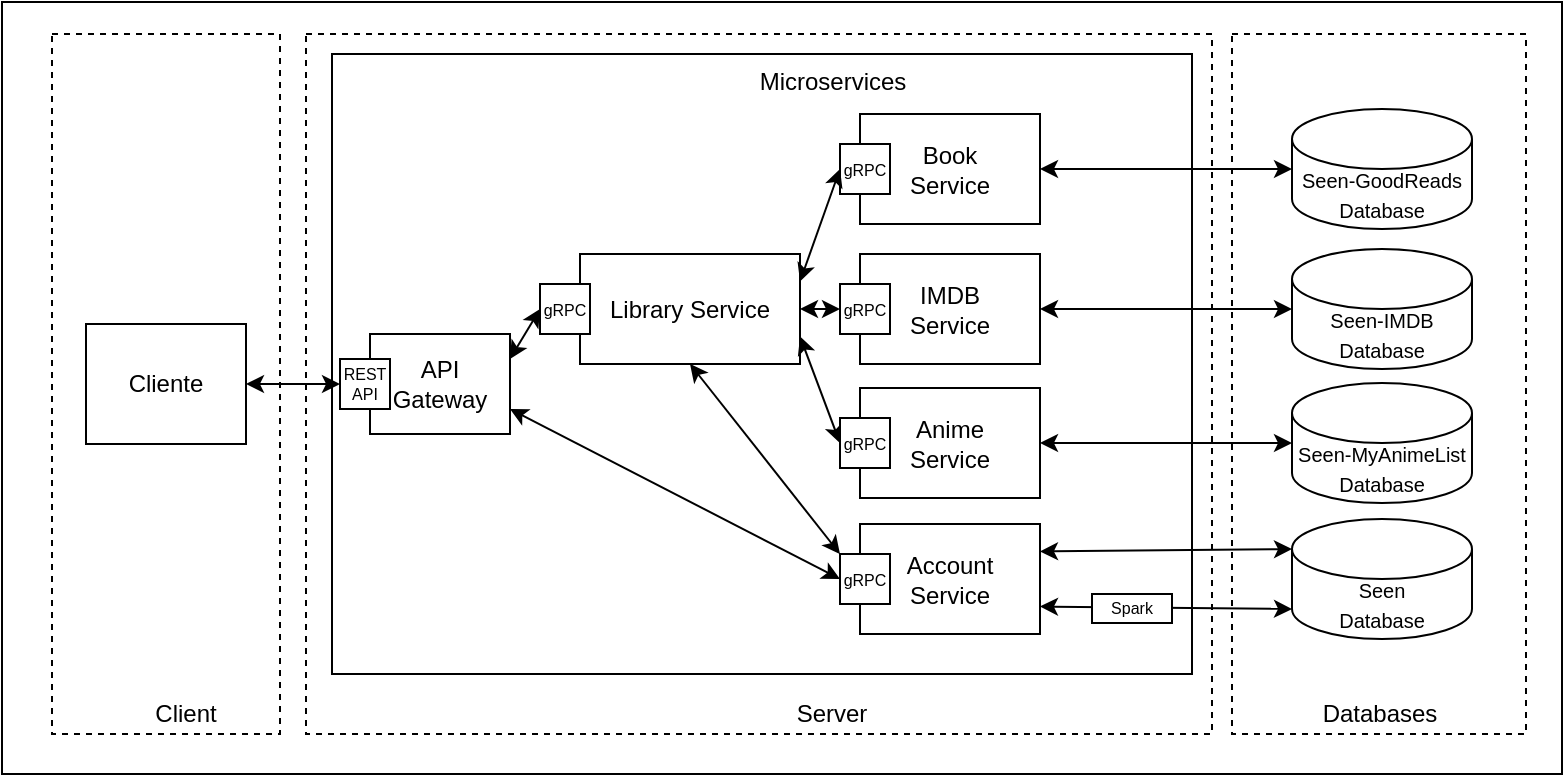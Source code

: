 <mxfile>
    <diagram id="pzcaLb88da6VexAs1_aC" name="Architectural Design">
        <mxGraphModel dx="877" dy="-419" grid="1" gridSize="10" guides="1" tooltips="1" connect="1" arrows="1" fold="1" page="1" pageScale="1" pageWidth="827" pageHeight="1169" math="0" shadow="0">
            <root>
                <mxCell id="0"/>
                <mxCell id="1" parent="0"/>
                <mxCell id="6" value="" style="whiteSpace=wrap;html=1;" vertex="1" parent="1">
                    <mxGeometry x="20" y="1184" width="780" height="386" as="geometry"/>
                </mxCell>
                <mxCell id="YoeQHAKXdlg0IQOAOjzS-1" value="" style="rounded=0;whiteSpace=wrap;html=1;dashed=1;fillColor=none;" parent="1" vertex="1">
                    <mxGeometry x="172" y="1200" width="453" height="350" as="geometry"/>
                </mxCell>
                <mxCell id="YoeQHAKXdlg0IQOAOjzS-2" value="" style="rounded=0;whiteSpace=wrap;html=1;fillColor=none;" parent="1" vertex="1">
                    <mxGeometry x="185" y="1210" width="430" height="310" as="geometry"/>
                </mxCell>
                <mxCell id="YoeQHAKXdlg0IQOAOjzS-3" value="" style="rounded=0;whiteSpace=wrap;html=1;dashed=1;fillColor=none;" parent="1" vertex="1">
                    <mxGeometry x="45" y="1200" width="114" height="350" as="geometry"/>
                </mxCell>
                <mxCell id="YoeQHAKXdlg0IQOAOjzS-4" value="" style="rounded=0;whiteSpace=wrap;html=1;dashed=1;fillColor=none;" parent="1" vertex="1">
                    <mxGeometry x="635" y="1200" width="147" height="350" as="geometry"/>
                </mxCell>
                <mxCell id="YoeQHAKXdlg0IQOAOjzS-5" value="Cliente" style="rounded=0;whiteSpace=wrap;html=1;" parent="1" vertex="1">
                    <mxGeometry x="62" y="1345" width="80" height="60" as="geometry"/>
                </mxCell>
                <mxCell id="YoeQHAKXdlg0IQOAOjzS-6" value="API &lt;br&gt;Gateway" style="rounded=0;whiteSpace=wrap;html=1;" parent="1" vertex="1">
                    <mxGeometry x="204" y="1350" width="70" height="50" as="geometry"/>
                </mxCell>
                <mxCell id="YoeQHAKXdlg0IQOAOjzS-7" value="&lt;div&gt;&lt;span style=&quot;font-size: 10px&quot;&gt;Seen-MyAnimeList Database&lt;/span&gt;&lt;/div&gt;" style="shape=cylinder3;whiteSpace=wrap;html=1;boundedLbl=1;backgroundOutline=1;size=15;align=center;" parent="1" vertex="1">
                    <mxGeometry x="665" y="1374.5" width="90" height="60" as="geometry"/>
                </mxCell>
                <mxCell id="YoeQHAKXdlg0IQOAOjzS-8" value="Databases" style="text;html=1;strokeColor=none;fillColor=none;align=center;verticalAlign=middle;whiteSpace=wrap;rounded=0;dashed=1;" parent="1" vertex="1">
                    <mxGeometry x="688.5" y="1530" width="40" height="20" as="geometry"/>
                </mxCell>
                <mxCell id="YoeQHAKXdlg0IQOAOjzS-9" value="&lt;font style=&quot;font-size: 10px&quot;&gt;Seen&lt;br&gt;Database&lt;/font&gt;" style="shape=cylinder3;whiteSpace=wrap;html=1;boundedLbl=1;backgroundOutline=1;size=15;" parent="1" vertex="1">
                    <mxGeometry x="665" y="1442.5" width="90" height="60" as="geometry"/>
                </mxCell>
                <mxCell id="YoeQHAKXdlg0IQOAOjzS-10" value="Microservices" style="text;html=1;strokeColor=none;fillColor=none;align=center;verticalAlign=middle;whiteSpace=wrap;rounded=0;" parent="1" vertex="1">
                    <mxGeometry x="387.5" y="1214" width="95" height="20" as="geometry"/>
                </mxCell>
                <mxCell id="YoeQHAKXdlg0IQOAOjzS-11" value="Anime&lt;br&gt;Service" style="rounded=0;whiteSpace=wrap;html=1;fillColor=none;" parent="1" vertex="1">
                    <mxGeometry x="449" y="1377" width="90" height="55" as="geometry"/>
                </mxCell>
                <mxCell id="3" style="rounded=0;orthogonalLoop=1;jettySize=auto;html=1;exitX=1;exitY=0.75;exitDx=0;exitDy=0;entryX=0;entryY=1;entryDx=0;entryDy=-15;startArrow=classic;startFill=1;entryPerimeter=0;" parent="1" source="YoeQHAKXdlg0IQOAOjzS-12" target="YoeQHAKXdlg0IQOAOjzS-9" edge="1">
                    <mxGeometry relative="1" as="geometry"/>
                </mxCell>
                <mxCell id="4" style="edgeStyle=none;rounded=0;orthogonalLoop=1;jettySize=auto;html=1;exitX=1;exitY=0.25;exitDx=0;exitDy=0;startArrow=classic;startFill=1;entryX=0;entryY=0;entryDx=0;entryDy=15;entryPerimeter=0;" parent="1" source="YoeQHAKXdlg0IQOAOjzS-12" target="YoeQHAKXdlg0IQOAOjzS-9" edge="1">
                    <mxGeometry relative="1" as="geometry">
                        <mxPoint x="605" y="1458" as="targetPoint"/>
                    </mxGeometry>
                </mxCell>
                <mxCell id="YoeQHAKXdlg0IQOAOjzS-12" value="Account &lt;br&gt;Service" style="rounded=0;whiteSpace=wrap;html=1;fillColor=none;" parent="1" vertex="1">
                    <mxGeometry x="449" y="1445" width="90" height="55" as="geometry"/>
                </mxCell>
                <mxCell id="YoeQHAKXdlg0IQOAOjzS-13" value="" style="endArrow=classic;startArrow=classic;html=1;entryX=0;entryY=0.5;entryDx=0;entryDy=0;entryPerimeter=0;exitX=1;exitY=0.5;exitDx=0;exitDy=0;" parent="1" source="YoeQHAKXdlg0IQOAOjzS-11" target="YoeQHAKXdlg0IQOAOjzS-7" edge="1">
                    <mxGeometry width="50" height="50" relative="1" as="geometry">
                        <mxPoint x="662" y="1404.5" as="sourcePoint"/>
                        <mxPoint x="630" y="1605" as="targetPoint"/>
                    </mxGeometry>
                </mxCell>
                <mxCell id="YoeQHAKXdlg0IQOAOjzS-15" value="" style="endArrow=classic;startArrow=classic;html=1;exitX=1;exitY=0.5;exitDx=0;exitDy=0;entryX=0;entryY=0.5;entryDx=0;entryDy=0;" parent="1" source="YoeQHAKXdlg0IQOAOjzS-5" target="YoeQHAKXdlg0IQOAOjzS-33" edge="1">
                    <mxGeometry width="50" height="50" relative="1" as="geometry">
                        <mxPoint x="457" y="1475" as="sourcePoint"/>
                        <mxPoint x="224" y="1375" as="targetPoint"/>
                    </mxGeometry>
                </mxCell>
                <mxCell id="YoeQHAKXdlg0IQOAOjzS-16" value="" style="endArrow=classic;startArrow=classic;html=1;entryX=0;entryY=0.5;entryDx=0;entryDy=0;exitX=1;exitY=0.75;exitDx=0;exitDy=0;" parent="1" source="YoeQHAKXdlg0IQOAOjzS-29" target="YoeQHAKXdlg0IQOAOjzS-31" edge="1">
                    <mxGeometry width="50" height="50" relative="1" as="geometry">
                        <mxPoint x="334" y="1360" as="sourcePoint"/>
                        <mxPoint x="422.5" y="1404.5" as="targetPoint"/>
                    </mxGeometry>
                </mxCell>
                <mxCell id="YoeQHAKXdlg0IQOAOjzS-17" value="" style="endArrow=classic;startArrow=classic;html=1;exitX=1;exitY=0.75;exitDx=0;exitDy=0;entryX=0;entryY=0.5;entryDx=0;entryDy=0;" parent="1" source="YoeQHAKXdlg0IQOAOjzS-6" target="YoeQHAKXdlg0IQOAOjzS-32" edge="1">
                    <mxGeometry width="50" height="50" relative="1" as="geometry">
                        <mxPoint x="457" y="1475" as="sourcePoint"/>
                        <mxPoint x="304" y="1472.5" as="targetPoint"/>
                    </mxGeometry>
                </mxCell>
                <mxCell id="YoeQHAKXdlg0IQOAOjzS-18" value="Client" style="text;html=1;strokeColor=none;fillColor=none;align=center;verticalAlign=middle;whiteSpace=wrap;rounded=0;" parent="1" vertex="1">
                    <mxGeometry x="92" y="1530" width="40" height="20" as="geometry"/>
                </mxCell>
                <mxCell id="YoeQHAKXdlg0IQOAOjzS-19" value="Server" style="text;html=1;strokeColor=none;fillColor=none;align=center;verticalAlign=middle;whiteSpace=wrap;rounded=0;" parent="1" vertex="1">
                    <mxGeometry x="415" y="1530" width="40" height="20" as="geometry"/>
                </mxCell>
                <mxCell id="YoeQHAKXdlg0IQOAOjzS-20" value="IMDB&lt;br&gt;Service" style="rounded=0;whiteSpace=wrap;html=1;fillColor=none;" parent="1" vertex="1">
                    <mxGeometry x="449" y="1310" width="90" height="55" as="geometry"/>
                </mxCell>
                <mxCell id="YoeQHAKXdlg0IQOAOjzS-21" value="Book &lt;br&gt;Service" style="rounded=0;whiteSpace=wrap;html=1;fillColor=none;" parent="1" vertex="1">
                    <mxGeometry x="449" y="1240" width="90" height="55" as="geometry"/>
                </mxCell>
                <mxCell id="YoeQHAKXdlg0IQOAOjzS-22" value="&lt;h6&gt;&lt;span style=&quot;font-size: 8px ; font-weight: 400&quot;&gt;gRPC&lt;/span&gt;&lt;br&gt;&lt;/h6&gt;" style="whiteSpace=wrap;html=1;aspect=fixed;align=center;" parent="1" vertex="1">
                    <mxGeometry x="439" y="1255" width="25" height="25" as="geometry"/>
                </mxCell>
                <mxCell id="YoeQHAKXdlg0IQOAOjzS-23" value="" style="endArrow=classic;startArrow=classic;html=1;entryX=0;entryY=0.5;entryDx=0;entryDy=0;exitX=1;exitY=0.5;exitDx=0;exitDy=0;" parent="1" source="YoeQHAKXdlg0IQOAOjzS-29" target="YoeQHAKXdlg0IQOAOjzS-30" edge="1">
                    <mxGeometry width="50" height="50" relative="1" as="geometry">
                        <mxPoint x="334" y="1350" as="sourcePoint"/>
                        <mxPoint x="422.5" y="1337.5" as="targetPoint"/>
                    </mxGeometry>
                </mxCell>
                <mxCell id="YoeQHAKXdlg0IQOAOjzS-24" value="" style="endArrow=classic;startArrow=classic;html=1;exitX=1;exitY=0.25;exitDx=0;exitDy=0;entryX=0;entryY=0.5;entryDx=0;entryDy=0;" parent="1" source="YoeQHAKXdlg0IQOAOjzS-29" target="YoeQHAKXdlg0IQOAOjzS-22" edge="1">
                    <mxGeometry width="50" height="50" relative="1" as="geometry">
                        <mxPoint x="449" y="1340" as="sourcePoint"/>
                        <mxPoint x="499" y="1290" as="targetPoint"/>
                    </mxGeometry>
                </mxCell>
                <mxCell id="YoeQHAKXdlg0IQOAOjzS-25" value="&lt;font style=&quot;font-size: 10px&quot;&gt;Seen-IMDB Database&lt;/font&gt;" style="shape=cylinder3;whiteSpace=wrap;html=1;boundedLbl=1;backgroundOutline=1;size=15;" parent="1" vertex="1">
                    <mxGeometry x="665" y="1307.5" width="90" height="60" as="geometry"/>
                </mxCell>
                <mxCell id="YoeQHAKXdlg0IQOAOjzS-26" value="&lt;font style=&quot;font-size: 10px&quot;&gt;Seen-GoodReads Database&lt;/font&gt;" style="shape=cylinder3;whiteSpace=wrap;html=1;boundedLbl=1;backgroundOutline=1;size=15;" parent="1" vertex="1">
                    <mxGeometry x="665" y="1237.5" width="90" height="60" as="geometry"/>
                </mxCell>
                <mxCell id="YoeQHAKXdlg0IQOAOjzS-27" value="" style="endArrow=classic;startArrow=classic;html=1;entryX=0;entryY=0.5;entryDx=0;entryDy=0;entryPerimeter=0;exitX=1;exitY=0.5;exitDx=0;exitDy=0;" parent="1" source="YoeQHAKXdlg0IQOAOjzS-20" target="YoeQHAKXdlg0IQOAOjzS-25" edge="1">
                    <mxGeometry width="50" height="50" relative="1" as="geometry">
                        <mxPoint x="662" y="1337.5" as="sourcePoint"/>
                        <mxPoint x="730" y="1393.5" as="targetPoint"/>
                    </mxGeometry>
                </mxCell>
                <mxCell id="YoeQHAKXdlg0IQOAOjzS-28" value="" style="endArrow=classic;startArrow=classic;html=1;entryX=0;entryY=0.5;entryDx=0;entryDy=0;entryPerimeter=0;exitX=1;exitY=0.5;exitDx=0;exitDy=0;" parent="1" source="YoeQHAKXdlg0IQOAOjzS-21" target="YoeQHAKXdlg0IQOAOjzS-26" edge="1">
                    <mxGeometry width="50" height="50" relative="1" as="geometry">
                        <mxPoint x="662" y="1267.5" as="sourcePoint"/>
                        <mxPoint x="740" y="1403.5" as="targetPoint"/>
                    </mxGeometry>
                </mxCell>
                <mxCell id="YoeQHAKXdlg0IQOAOjzS-29" value="Library Service" style="rounded=0;whiteSpace=wrap;html=1;fillColor=none;" parent="1" vertex="1">
                    <mxGeometry x="309" y="1310" width="110" height="55" as="geometry"/>
                </mxCell>
                <mxCell id="YoeQHAKXdlg0IQOAOjzS-30" value="&lt;h6&gt;&lt;span style=&quot;font-size: 8px ; font-weight: 400&quot;&gt;gRPC&lt;/span&gt;&lt;br&gt;&lt;/h6&gt;" style="whiteSpace=wrap;html=1;aspect=fixed;align=center;" parent="1" vertex="1">
                    <mxGeometry x="439" y="1325" width="25" height="25" as="geometry"/>
                </mxCell>
                <mxCell id="YoeQHAKXdlg0IQOAOjzS-31" value="&lt;h6&gt;&lt;span style=&quot;font-size: 8px ; font-weight: 400&quot;&gt;gRPC&lt;/span&gt;&lt;br&gt;&lt;/h6&gt;" style="whiteSpace=wrap;html=1;aspect=fixed;align=center;" parent="1" vertex="1">
                    <mxGeometry x="439" y="1392" width="25" height="25" as="geometry"/>
                </mxCell>
                <mxCell id="YoeQHAKXdlg0IQOAOjzS-32" value="&lt;h6&gt;&lt;span style=&quot;font-size: 8px ; font-weight: 400&quot;&gt;gRPC&lt;/span&gt;&lt;br&gt;&lt;/h6&gt;" style="whiteSpace=wrap;html=1;aspect=fixed;align=center;" parent="1" vertex="1">
                    <mxGeometry x="439" y="1460" width="25" height="25" as="geometry"/>
                </mxCell>
                <mxCell id="YoeQHAKXdlg0IQOAOjzS-33" value="&lt;h6&gt;&lt;font style=&quot;font-size: 8px ; line-height: 120% ; font-weight: normal&quot;&gt;REST API&lt;/font&gt;&lt;/h6&gt;" style="whiteSpace=wrap;html=1;aspect=fixed;align=center;" parent="1" vertex="1">
                    <mxGeometry x="189" y="1362.5" width="25" height="25" as="geometry"/>
                </mxCell>
                <mxCell id="YoeQHAKXdlg0IQOAOjzS-34" value="&lt;h6&gt;&lt;font style=&quot;font-size: 8px ; line-height: 120% ; font-weight: normal&quot;&gt;gRPC&lt;/font&gt;&lt;/h6&gt;" style="whiteSpace=wrap;html=1;aspect=fixed;align=center;" parent="1" vertex="1">
                    <mxGeometry x="289" y="1325" width="25" height="25" as="geometry"/>
                </mxCell>
                <mxCell id="YoeQHAKXdlg0IQOAOjzS-35" value="" style="endArrow=classic;startArrow=classic;html=1;exitX=1;exitY=0.25;exitDx=0;exitDy=0;entryX=0;entryY=0.5;entryDx=0;entryDy=0;" parent="1" source="YoeQHAKXdlg0IQOAOjzS-6" target="YoeQHAKXdlg0IQOAOjzS-34" edge="1">
                    <mxGeometry width="50" height="50" relative="1" as="geometry">
                        <mxPoint x="439" y="1380" as="sourcePoint"/>
                        <mxPoint x="489" y="1330" as="targetPoint"/>
                    </mxGeometry>
                </mxCell>
                <mxCell id="YoeQHAKXdlg0IQOAOjzS-36" value="" style="endArrow=classic;startArrow=classic;html=1;exitX=0.5;exitY=1;exitDx=0;exitDy=0;entryX=0;entryY=0;entryDx=0;entryDy=0;" parent="1" source="YoeQHAKXdlg0IQOAOjzS-29" target="YoeQHAKXdlg0IQOAOjzS-32" edge="1">
                    <mxGeometry width="50" height="50" relative="1" as="geometry">
                        <mxPoint x="425" y="1440" as="sourcePoint"/>
                        <mxPoint x="439" y="1460" as="targetPoint"/>
                    </mxGeometry>
                </mxCell>
                <mxCell id="5" value="&lt;h6&gt;&lt;span style=&quot;font-size: 8px ; font-weight: 400&quot;&gt;Spark&lt;/span&gt;&lt;br&gt;&lt;/h6&gt;" style="whiteSpace=wrap;html=1;align=center;" parent="1" vertex="1">
                    <mxGeometry x="565" y="1480" width="40" height="14.5" as="geometry"/>
                </mxCell>
            </root>
        </mxGraphModel>
    </diagram>
</mxfile>